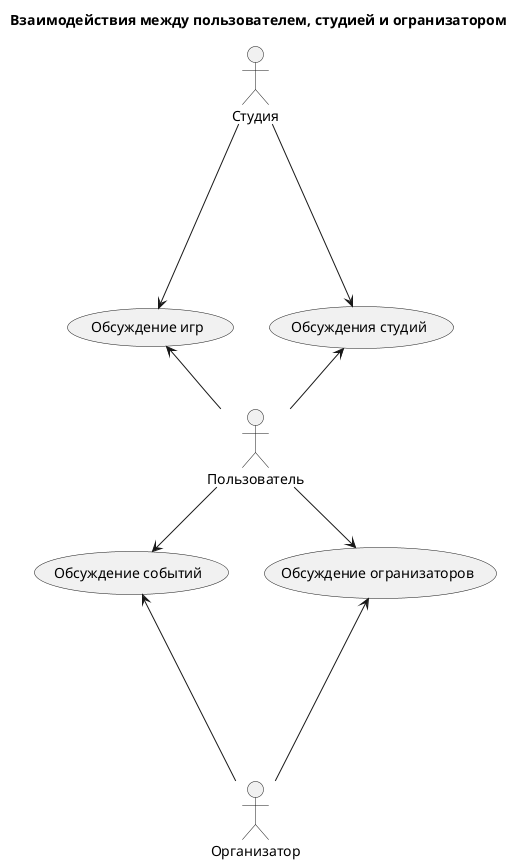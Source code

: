 @startuml

title "Взаимодействия между пользователем, студией и огранизатором"

:Пользователь: as user
:Студия: as studio
:Организатор: as organizer

usecase "Обсуждения студий" as studio_topics
usecase "Обсуждение игр" as game_topics
usecase "Обсуждение огранизаторов" as organizer_topics
usecase "Обсуждение событий" as event_topics

user -up-> studio_topics
user -up-> game_topics
user -down-> organizer_topics
user -down-> event_topics

studio -down---> studio_topics
studio -down---> game_topics

organizer -up---> organizer_topics
organizer -up---> event_topics

@enduml